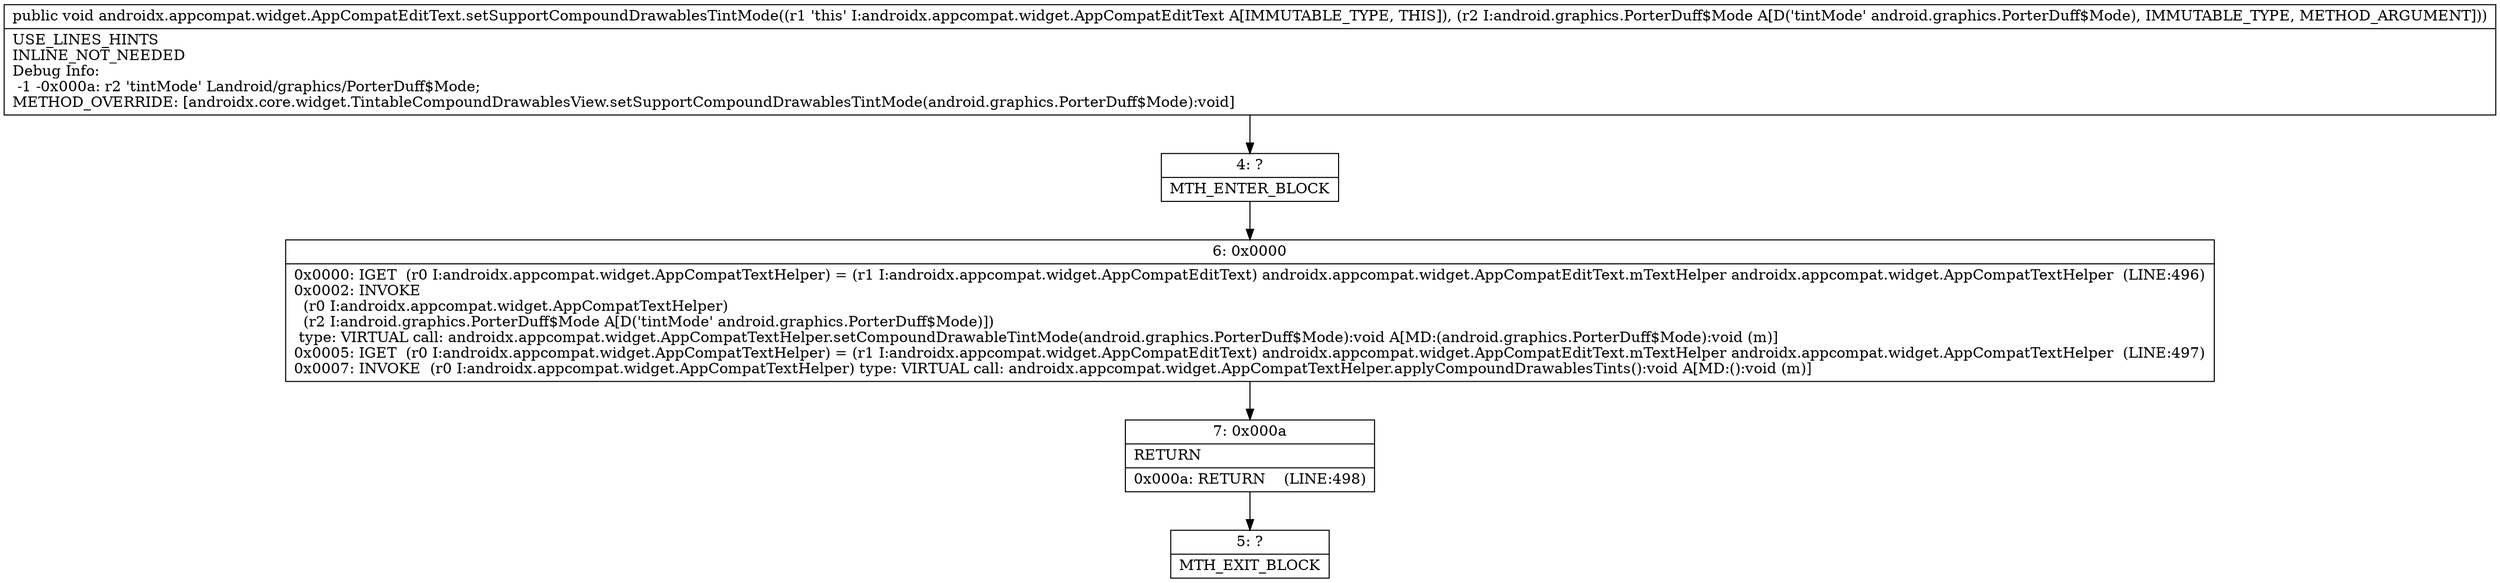 digraph "CFG forandroidx.appcompat.widget.AppCompatEditText.setSupportCompoundDrawablesTintMode(Landroid\/graphics\/PorterDuff$Mode;)V" {
Node_4 [shape=record,label="{4\:\ ?|MTH_ENTER_BLOCK\l}"];
Node_6 [shape=record,label="{6\:\ 0x0000|0x0000: IGET  (r0 I:androidx.appcompat.widget.AppCompatTextHelper) = (r1 I:androidx.appcompat.widget.AppCompatEditText) androidx.appcompat.widget.AppCompatEditText.mTextHelper androidx.appcompat.widget.AppCompatTextHelper  (LINE:496)\l0x0002: INVOKE  \l  (r0 I:androidx.appcompat.widget.AppCompatTextHelper)\l  (r2 I:android.graphics.PorterDuff$Mode A[D('tintMode' android.graphics.PorterDuff$Mode)])\l type: VIRTUAL call: androidx.appcompat.widget.AppCompatTextHelper.setCompoundDrawableTintMode(android.graphics.PorterDuff$Mode):void A[MD:(android.graphics.PorterDuff$Mode):void (m)]\l0x0005: IGET  (r0 I:androidx.appcompat.widget.AppCompatTextHelper) = (r1 I:androidx.appcompat.widget.AppCompatEditText) androidx.appcompat.widget.AppCompatEditText.mTextHelper androidx.appcompat.widget.AppCompatTextHelper  (LINE:497)\l0x0007: INVOKE  (r0 I:androidx.appcompat.widget.AppCompatTextHelper) type: VIRTUAL call: androidx.appcompat.widget.AppCompatTextHelper.applyCompoundDrawablesTints():void A[MD:():void (m)]\l}"];
Node_7 [shape=record,label="{7\:\ 0x000a|RETURN\l|0x000a: RETURN    (LINE:498)\l}"];
Node_5 [shape=record,label="{5\:\ ?|MTH_EXIT_BLOCK\l}"];
MethodNode[shape=record,label="{public void androidx.appcompat.widget.AppCompatEditText.setSupportCompoundDrawablesTintMode((r1 'this' I:androidx.appcompat.widget.AppCompatEditText A[IMMUTABLE_TYPE, THIS]), (r2 I:android.graphics.PorterDuff$Mode A[D('tintMode' android.graphics.PorterDuff$Mode), IMMUTABLE_TYPE, METHOD_ARGUMENT]))  | USE_LINES_HINTS\lINLINE_NOT_NEEDED\lDebug Info:\l  \-1 \-0x000a: r2 'tintMode' Landroid\/graphics\/PorterDuff$Mode;\lMETHOD_OVERRIDE: [androidx.core.widget.TintableCompoundDrawablesView.setSupportCompoundDrawablesTintMode(android.graphics.PorterDuff$Mode):void]\l}"];
MethodNode -> Node_4;Node_4 -> Node_6;
Node_6 -> Node_7;
Node_7 -> Node_5;
}

